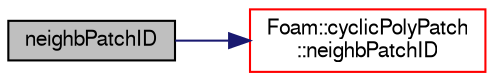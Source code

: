 digraph "neighbPatchID"
{
  bgcolor="transparent";
  edge [fontname="FreeSans",fontsize="10",labelfontname="FreeSans",labelfontsize="10"];
  node [fontname="FreeSans",fontsize="10",shape=record];
  rankdir="LR";
  Node85 [label="neighbPatchID",height=0.2,width=0.4,color="black", fillcolor="grey75", style="filled", fontcolor="black"];
  Node85 -> Node86 [color="midnightblue",fontsize="10",style="solid",fontname="FreeSans"];
  Node86 [label="Foam::cyclicPolyPatch\l::neighbPatchID",height=0.2,width=0.4,color="red",URL="$a27434.html#afc2149e80f0785ace675c205b80eb6bc",tooltip="Neighbour patchID. "];
}
